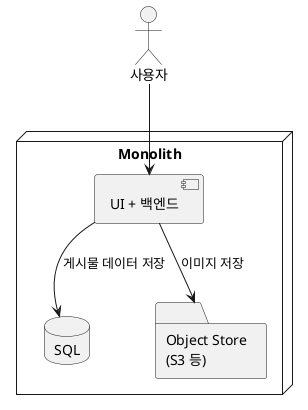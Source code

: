    @startuml MonolithDesign
   actor 사용자
   node "Monolith" {
   component "UI + 백엔드" as UI
   database "SQL" as SQL
   folder "Object Store\n(S3 등)" as Store
   }
   사용자 --> UI
   UI --> SQL : 게시물 데이터 저장
   UI --> Store : 이미지 저장
   @enduml